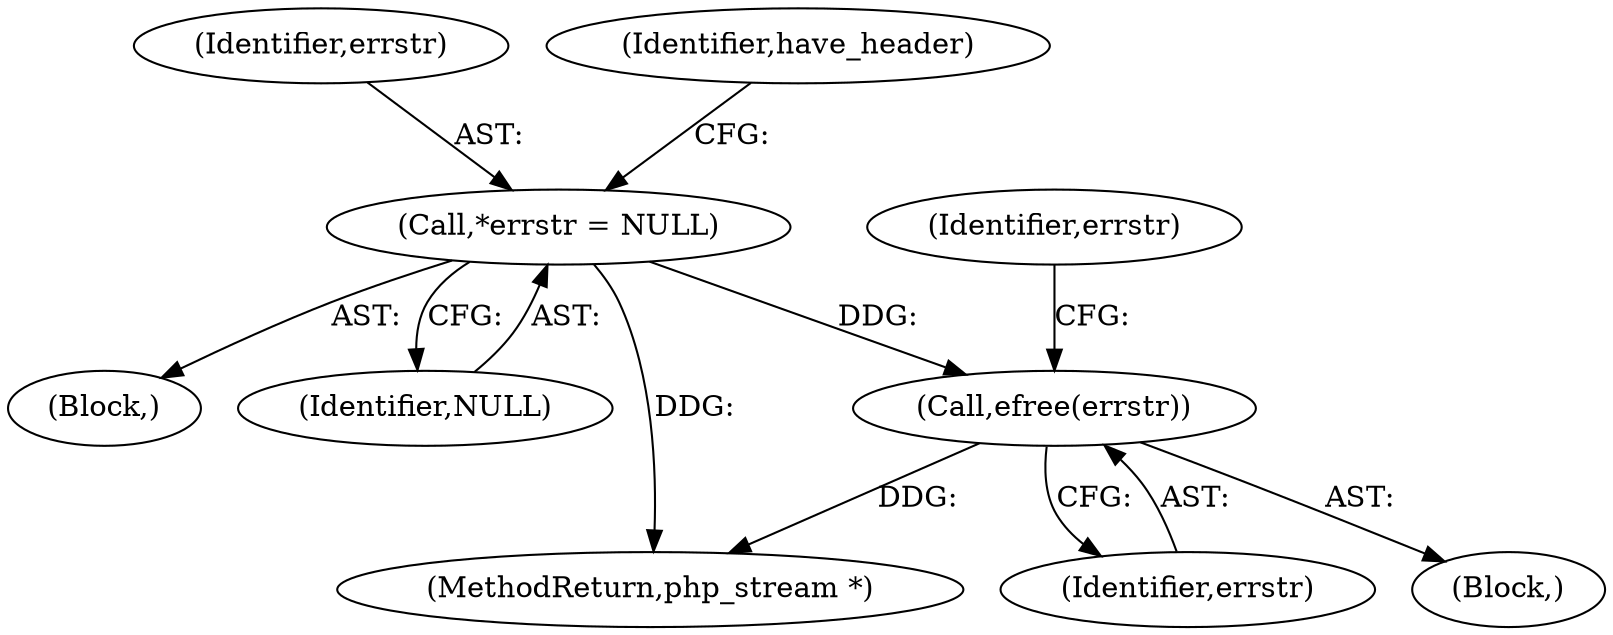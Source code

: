 digraph "0_php-src_523f230c831d7b33353203fa34aee4e92ac12bba@API" {
"1000583" [label="(Call,efree(errstr))"];
"1000235" [label="(Call,*errstr = NULL)"];
"1000586" [label="(Identifier,errstr)"];
"1000161" [label="(Block,)"];
"1000236" [label="(Identifier,errstr)"];
"1003241" [label="(MethodReturn,php_stream *)"];
"1000237" [label="(Identifier,NULL)"];
"1000583" [label="(Call,efree(errstr))"];
"1000582" [label="(Block,)"];
"1000235" [label="(Call,*errstr = NULL)"];
"1000241" [label="(Identifier,have_header)"];
"1000584" [label="(Identifier,errstr)"];
"1000583" -> "1000582"  [label="AST: "];
"1000583" -> "1000584"  [label="CFG: "];
"1000584" -> "1000583"  [label="AST: "];
"1000586" -> "1000583"  [label="CFG: "];
"1000583" -> "1003241"  [label="DDG: "];
"1000235" -> "1000583"  [label="DDG: "];
"1000235" -> "1000161"  [label="AST: "];
"1000235" -> "1000237"  [label="CFG: "];
"1000236" -> "1000235"  [label="AST: "];
"1000237" -> "1000235"  [label="AST: "];
"1000241" -> "1000235"  [label="CFG: "];
"1000235" -> "1003241"  [label="DDG: "];
}
